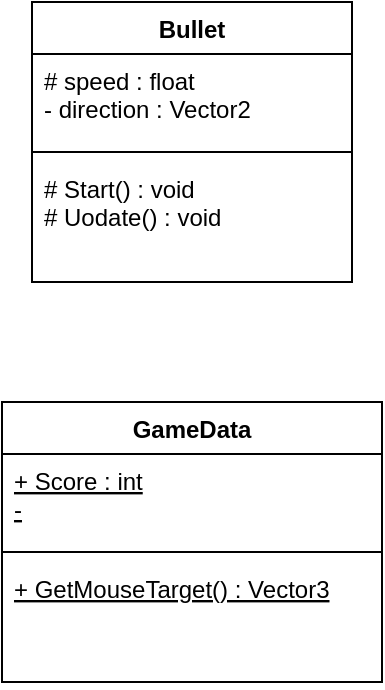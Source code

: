 <mxfile version="15.8.3" type="device"><diagram id="nKghY2k0RpvawTP0DoQW" name="Page-1"><mxGraphModel dx="328" dy="517" grid="1" gridSize="10" guides="1" tooltips="1" connect="1" arrows="1" fold="1" page="1" pageScale="1" pageWidth="850" pageHeight="1100" math="0" shadow="0"><root><mxCell id="0"/><mxCell id="1" parent="0"/><mxCell id="fNdvteT_ujoMEP-4bXsm-1" value="Bullet" style="swimlane;fontStyle=1;align=center;verticalAlign=top;childLayout=stackLayout;horizontal=1;startSize=26;horizontalStack=0;resizeParent=1;resizeParentMax=0;resizeLast=0;collapsible=1;marginBottom=0;" vertex="1" parent="1"><mxGeometry x="340" y="220" width="160" height="140" as="geometry"/></mxCell><mxCell id="fNdvteT_ujoMEP-4bXsm-2" value="# speed : float&#10;- direction : Vector2" style="text;strokeColor=none;fillColor=none;align=left;verticalAlign=top;spacingLeft=4;spacingRight=4;overflow=hidden;rotatable=0;points=[[0,0.5],[1,0.5]];portConstraint=eastwest;" vertex="1" parent="fNdvteT_ujoMEP-4bXsm-1"><mxGeometry y="26" width="160" height="44" as="geometry"/></mxCell><mxCell id="fNdvteT_ujoMEP-4bXsm-3" value="" style="line;strokeWidth=1;fillColor=none;align=left;verticalAlign=middle;spacingTop=-1;spacingLeft=3;spacingRight=3;rotatable=0;labelPosition=right;points=[];portConstraint=eastwest;" vertex="1" parent="fNdvteT_ujoMEP-4bXsm-1"><mxGeometry y="70" width="160" height="10" as="geometry"/></mxCell><mxCell id="fNdvteT_ujoMEP-4bXsm-4" value="# Start() : void&#10;# Uodate() : void" style="text;strokeColor=none;fillColor=none;align=left;verticalAlign=top;spacingLeft=4;spacingRight=4;overflow=hidden;rotatable=0;points=[[0,0.5],[1,0.5]];portConstraint=eastwest;" vertex="1" parent="fNdvteT_ujoMEP-4bXsm-1"><mxGeometry y="80" width="160" height="60" as="geometry"/></mxCell><mxCell id="fNdvteT_ujoMEP-4bXsm-5" value="GameData" style="swimlane;fontStyle=1;align=center;verticalAlign=top;childLayout=stackLayout;horizontal=1;startSize=26;horizontalStack=0;resizeParent=1;resizeParentMax=0;resizeLast=0;collapsible=1;marginBottom=0;" vertex="1" parent="1"><mxGeometry x="325" y="420" width="190" height="140" as="geometry"/></mxCell><mxCell id="fNdvteT_ujoMEP-4bXsm-6" value="+ Score : int&#10;-" style="text;strokeColor=none;fillColor=none;align=left;verticalAlign=top;spacingLeft=4;spacingRight=4;overflow=hidden;rotatable=0;points=[[0,0.5],[1,0.5]];portConstraint=eastwest;fontStyle=4" vertex="1" parent="fNdvteT_ujoMEP-4bXsm-5"><mxGeometry y="26" width="190" height="44" as="geometry"/></mxCell><mxCell id="fNdvteT_ujoMEP-4bXsm-7" value="" style="line;strokeWidth=1;fillColor=none;align=left;verticalAlign=middle;spacingTop=-1;spacingLeft=3;spacingRight=3;rotatable=0;labelPosition=right;points=[];portConstraint=eastwest;" vertex="1" parent="fNdvteT_ujoMEP-4bXsm-5"><mxGeometry y="70" width="190" height="10" as="geometry"/></mxCell><mxCell id="fNdvteT_ujoMEP-4bXsm-8" value="+ GetMouseTarget() : Vector3" style="text;strokeColor=none;fillColor=none;align=left;verticalAlign=top;spacingLeft=4;spacingRight=4;overflow=hidden;rotatable=0;points=[[0,0.5],[1,0.5]];portConstraint=eastwest;fontStyle=4" vertex="1" parent="fNdvteT_ujoMEP-4bXsm-5"><mxGeometry y="80" width="190" height="60" as="geometry"/></mxCell></root></mxGraphModel></diagram></mxfile>